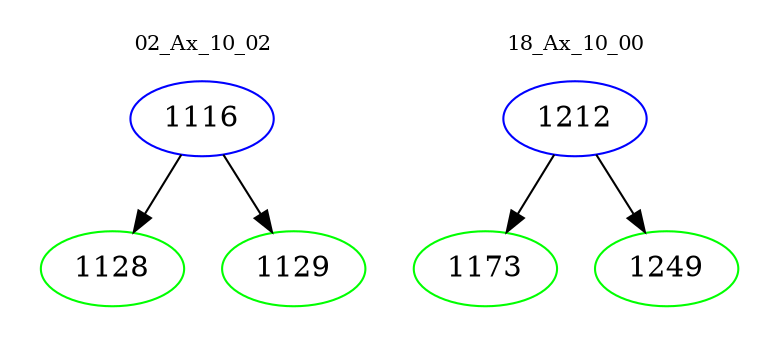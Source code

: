 digraph{
subgraph cluster_0 {
color = white
label = "02_Ax_10_02";
fontsize=10;
T0_1116 [label="1116", color="blue"]
T0_1116 -> T0_1128 [color="black"]
T0_1128 [label="1128", color="green"]
T0_1116 -> T0_1129 [color="black"]
T0_1129 [label="1129", color="green"]
}
subgraph cluster_1 {
color = white
label = "18_Ax_10_00";
fontsize=10;
T1_1212 [label="1212", color="blue"]
T1_1212 -> T1_1173 [color="black"]
T1_1173 [label="1173", color="green"]
T1_1212 -> T1_1249 [color="black"]
T1_1249 [label="1249", color="green"]
}
}
